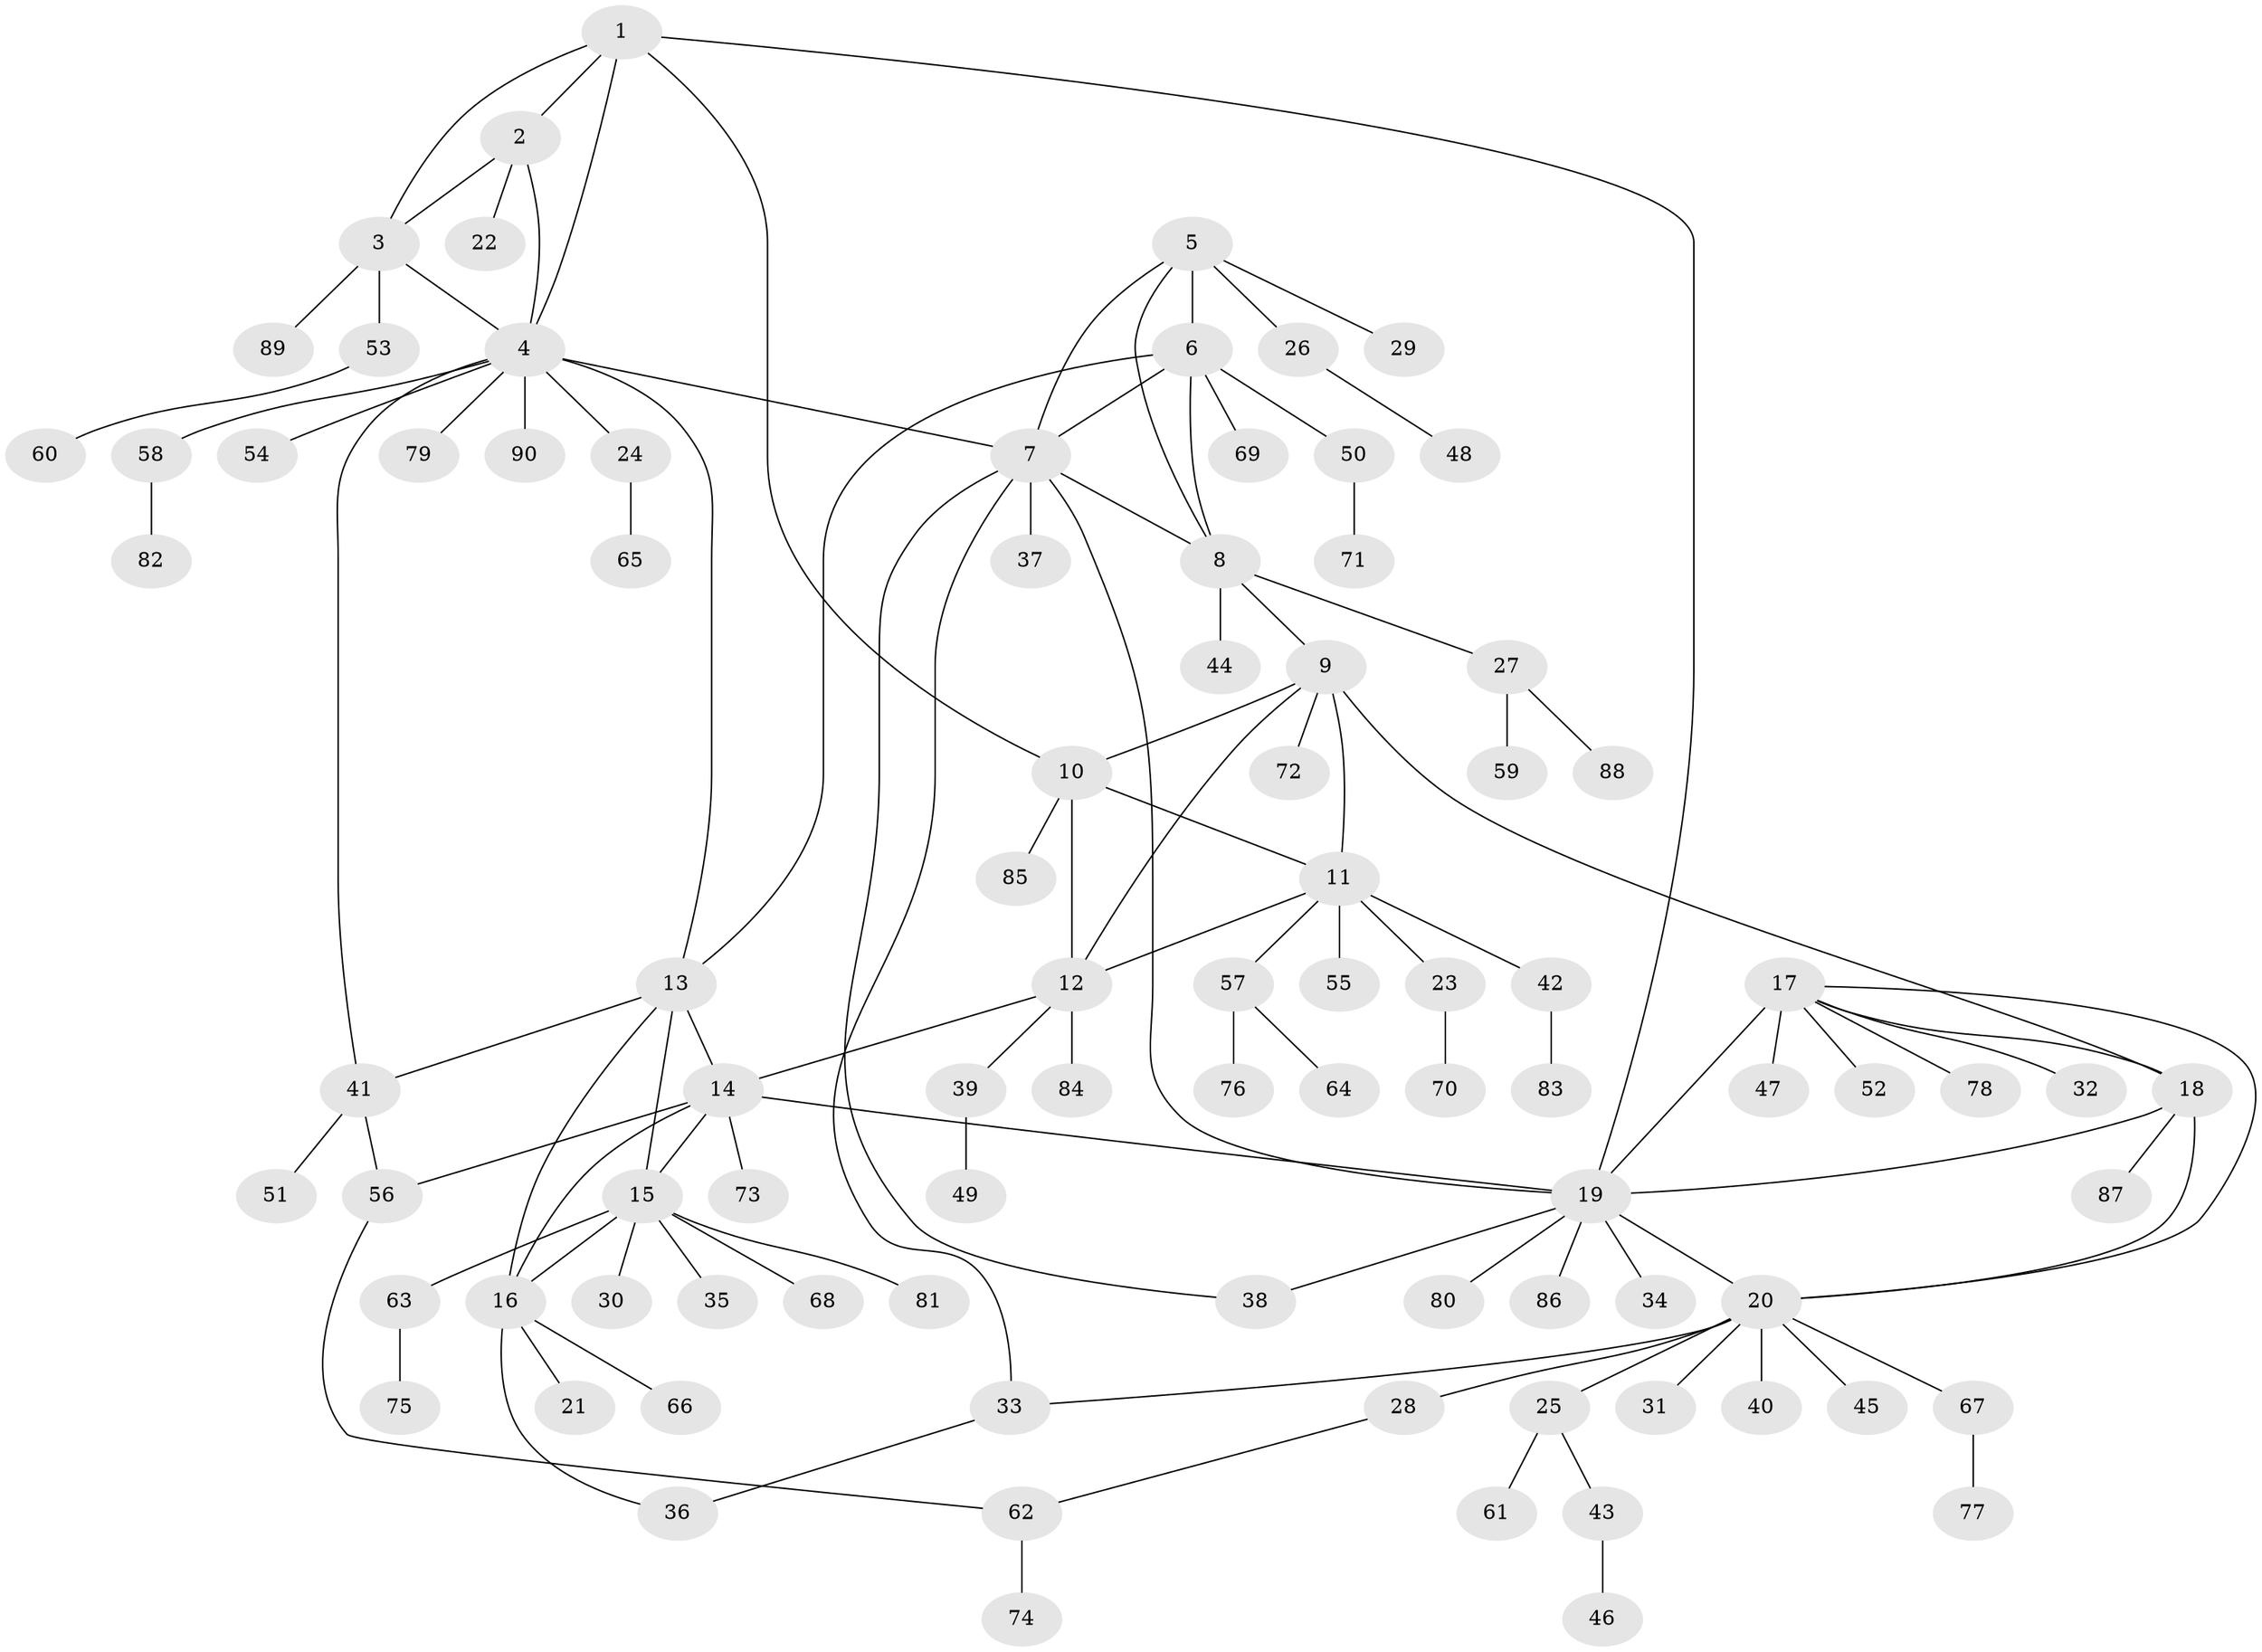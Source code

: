// Generated by graph-tools (version 1.1) at 2025/02/03/09/25 03:02:32]
// undirected, 90 vertices, 116 edges
graph export_dot {
graph [start="1"]
  node [color=gray90,style=filled];
  1;
  2;
  3;
  4;
  5;
  6;
  7;
  8;
  9;
  10;
  11;
  12;
  13;
  14;
  15;
  16;
  17;
  18;
  19;
  20;
  21;
  22;
  23;
  24;
  25;
  26;
  27;
  28;
  29;
  30;
  31;
  32;
  33;
  34;
  35;
  36;
  37;
  38;
  39;
  40;
  41;
  42;
  43;
  44;
  45;
  46;
  47;
  48;
  49;
  50;
  51;
  52;
  53;
  54;
  55;
  56;
  57;
  58;
  59;
  60;
  61;
  62;
  63;
  64;
  65;
  66;
  67;
  68;
  69;
  70;
  71;
  72;
  73;
  74;
  75;
  76;
  77;
  78;
  79;
  80;
  81;
  82;
  83;
  84;
  85;
  86;
  87;
  88;
  89;
  90;
  1 -- 2;
  1 -- 3;
  1 -- 4;
  1 -- 10;
  1 -- 19;
  2 -- 3;
  2 -- 4;
  2 -- 22;
  3 -- 4;
  3 -- 53;
  3 -- 89;
  4 -- 7;
  4 -- 13;
  4 -- 24;
  4 -- 41;
  4 -- 54;
  4 -- 58;
  4 -- 79;
  4 -- 90;
  5 -- 6;
  5 -- 7;
  5 -- 8;
  5 -- 26;
  5 -- 29;
  6 -- 7;
  6 -- 8;
  6 -- 13;
  6 -- 50;
  6 -- 69;
  7 -- 8;
  7 -- 19;
  7 -- 33;
  7 -- 37;
  7 -- 38;
  8 -- 9;
  8 -- 27;
  8 -- 44;
  9 -- 10;
  9 -- 11;
  9 -- 12;
  9 -- 18;
  9 -- 72;
  10 -- 11;
  10 -- 12;
  10 -- 85;
  11 -- 12;
  11 -- 23;
  11 -- 42;
  11 -- 55;
  11 -- 57;
  12 -- 14;
  12 -- 39;
  12 -- 84;
  13 -- 14;
  13 -- 15;
  13 -- 16;
  13 -- 41;
  14 -- 15;
  14 -- 16;
  14 -- 19;
  14 -- 56;
  14 -- 73;
  15 -- 16;
  15 -- 30;
  15 -- 35;
  15 -- 63;
  15 -- 68;
  15 -- 81;
  16 -- 21;
  16 -- 36;
  16 -- 66;
  17 -- 18;
  17 -- 19;
  17 -- 20;
  17 -- 32;
  17 -- 47;
  17 -- 52;
  17 -- 78;
  18 -- 19;
  18 -- 20;
  18 -- 87;
  19 -- 20;
  19 -- 34;
  19 -- 38;
  19 -- 80;
  19 -- 86;
  20 -- 25;
  20 -- 28;
  20 -- 31;
  20 -- 33;
  20 -- 40;
  20 -- 45;
  20 -- 67;
  23 -- 70;
  24 -- 65;
  25 -- 43;
  25 -- 61;
  26 -- 48;
  27 -- 59;
  27 -- 88;
  28 -- 62;
  33 -- 36;
  39 -- 49;
  41 -- 51;
  41 -- 56;
  42 -- 83;
  43 -- 46;
  50 -- 71;
  53 -- 60;
  56 -- 62;
  57 -- 64;
  57 -- 76;
  58 -- 82;
  62 -- 74;
  63 -- 75;
  67 -- 77;
}

